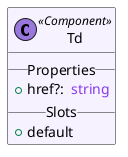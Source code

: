 @startuml
set separator ::
skinparam groupInheritance 5
skinparam defaultFontName Cantarell
skinparam packageStyle Rectangle
skinparam class {
  BackgroundColor<<Component>> #f6f2ff
  BackgroundColor<<ErrorPage>> #edd1e1
  BackgroundColor<<Layout>> #f8ffe5
  BackgroundColor<<Page>> #fff0e5
}
class "Td" as src/lib/components/modularTable/Td.svelte << (C, #9977DD) Component >> {
  __ Properties __
  +href?: <color:#DF8E1D><i> </i></color><color:#8839EF>string</color>
  __ Slots __
  +default
}
@enduml